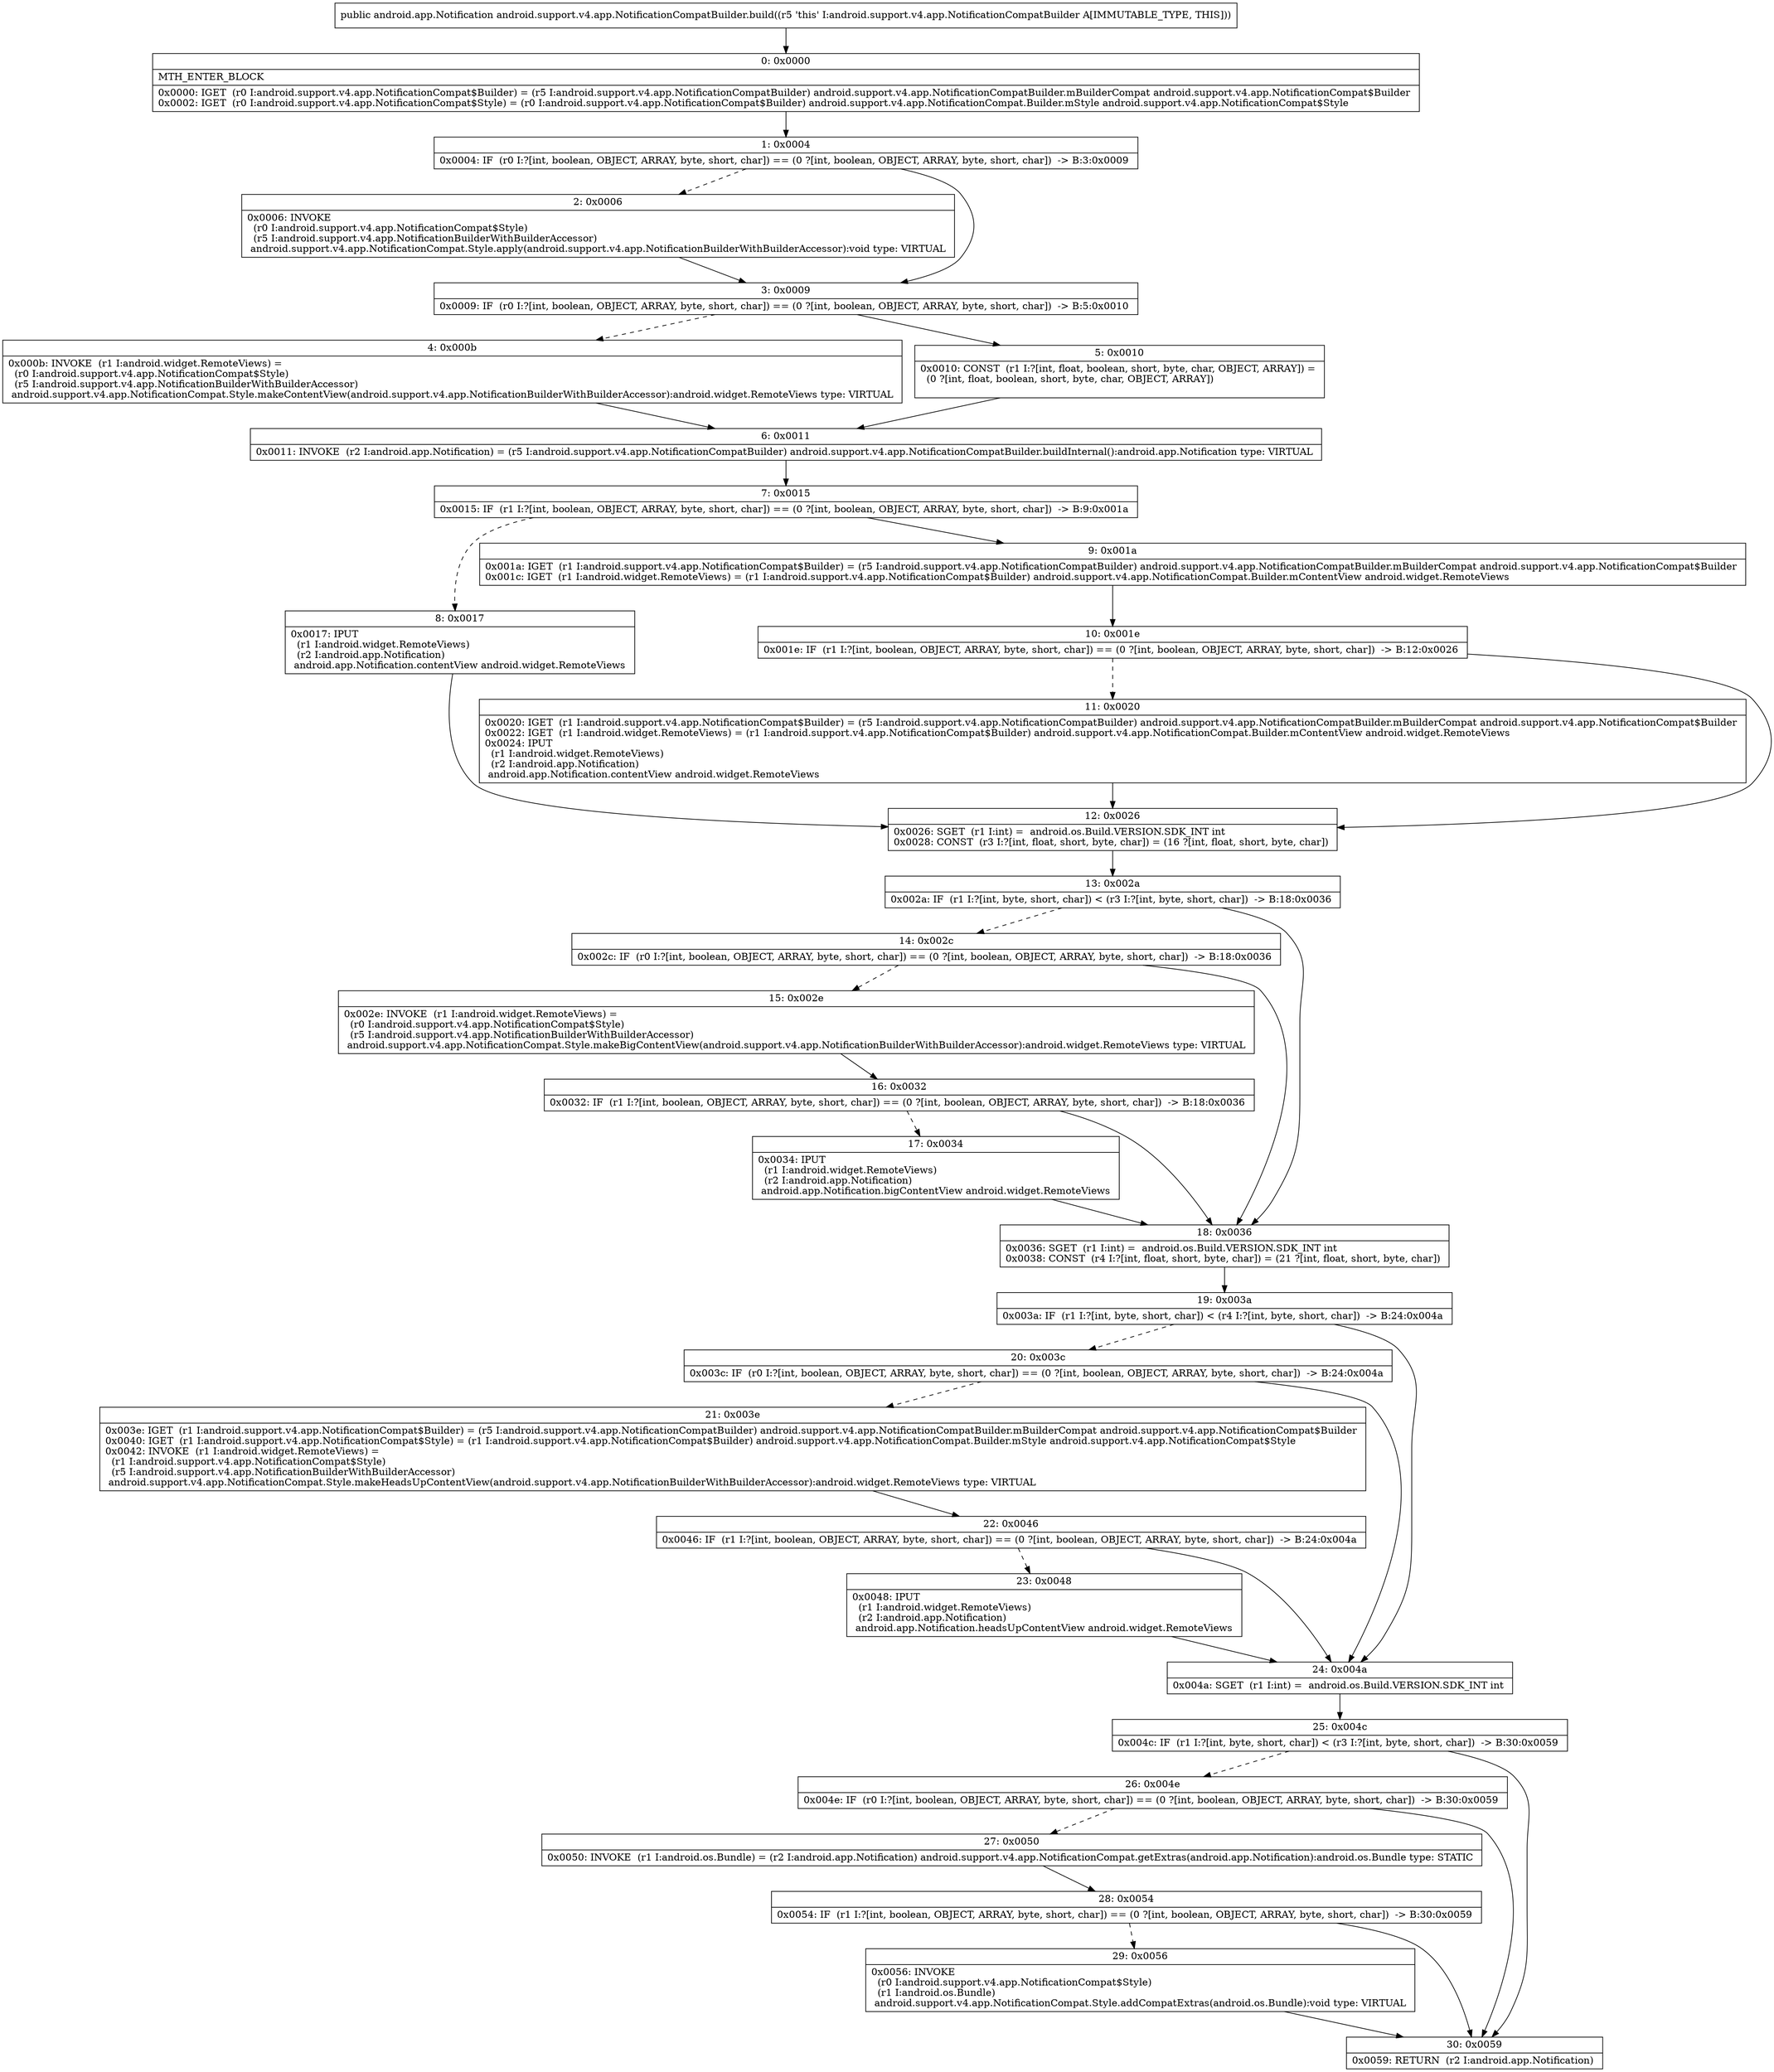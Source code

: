digraph "CFG forandroid.support.v4.app.NotificationCompatBuilder.build()Landroid\/app\/Notification;" {
Node_0 [shape=record,label="{0\:\ 0x0000|MTH_ENTER_BLOCK\l|0x0000: IGET  (r0 I:android.support.v4.app.NotificationCompat$Builder) = (r5 I:android.support.v4.app.NotificationCompatBuilder) android.support.v4.app.NotificationCompatBuilder.mBuilderCompat android.support.v4.app.NotificationCompat$Builder \l0x0002: IGET  (r0 I:android.support.v4.app.NotificationCompat$Style) = (r0 I:android.support.v4.app.NotificationCompat$Builder) android.support.v4.app.NotificationCompat.Builder.mStyle android.support.v4.app.NotificationCompat$Style \l}"];
Node_1 [shape=record,label="{1\:\ 0x0004|0x0004: IF  (r0 I:?[int, boolean, OBJECT, ARRAY, byte, short, char]) == (0 ?[int, boolean, OBJECT, ARRAY, byte, short, char])  \-\> B:3:0x0009 \l}"];
Node_2 [shape=record,label="{2\:\ 0x0006|0x0006: INVOKE  \l  (r0 I:android.support.v4.app.NotificationCompat$Style)\l  (r5 I:android.support.v4.app.NotificationBuilderWithBuilderAccessor)\l android.support.v4.app.NotificationCompat.Style.apply(android.support.v4.app.NotificationBuilderWithBuilderAccessor):void type: VIRTUAL \l}"];
Node_3 [shape=record,label="{3\:\ 0x0009|0x0009: IF  (r0 I:?[int, boolean, OBJECT, ARRAY, byte, short, char]) == (0 ?[int, boolean, OBJECT, ARRAY, byte, short, char])  \-\> B:5:0x0010 \l}"];
Node_4 [shape=record,label="{4\:\ 0x000b|0x000b: INVOKE  (r1 I:android.widget.RemoteViews) = \l  (r0 I:android.support.v4.app.NotificationCompat$Style)\l  (r5 I:android.support.v4.app.NotificationBuilderWithBuilderAccessor)\l android.support.v4.app.NotificationCompat.Style.makeContentView(android.support.v4.app.NotificationBuilderWithBuilderAccessor):android.widget.RemoteViews type: VIRTUAL \l}"];
Node_5 [shape=record,label="{5\:\ 0x0010|0x0010: CONST  (r1 I:?[int, float, boolean, short, byte, char, OBJECT, ARRAY]) = \l  (0 ?[int, float, boolean, short, byte, char, OBJECT, ARRAY])\l \l}"];
Node_6 [shape=record,label="{6\:\ 0x0011|0x0011: INVOKE  (r2 I:android.app.Notification) = (r5 I:android.support.v4.app.NotificationCompatBuilder) android.support.v4.app.NotificationCompatBuilder.buildInternal():android.app.Notification type: VIRTUAL \l}"];
Node_7 [shape=record,label="{7\:\ 0x0015|0x0015: IF  (r1 I:?[int, boolean, OBJECT, ARRAY, byte, short, char]) == (0 ?[int, boolean, OBJECT, ARRAY, byte, short, char])  \-\> B:9:0x001a \l}"];
Node_8 [shape=record,label="{8\:\ 0x0017|0x0017: IPUT  \l  (r1 I:android.widget.RemoteViews)\l  (r2 I:android.app.Notification)\l android.app.Notification.contentView android.widget.RemoteViews \l}"];
Node_9 [shape=record,label="{9\:\ 0x001a|0x001a: IGET  (r1 I:android.support.v4.app.NotificationCompat$Builder) = (r5 I:android.support.v4.app.NotificationCompatBuilder) android.support.v4.app.NotificationCompatBuilder.mBuilderCompat android.support.v4.app.NotificationCompat$Builder \l0x001c: IGET  (r1 I:android.widget.RemoteViews) = (r1 I:android.support.v4.app.NotificationCompat$Builder) android.support.v4.app.NotificationCompat.Builder.mContentView android.widget.RemoteViews \l}"];
Node_10 [shape=record,label="{10\:\ 0x001e|0x001e: IF  (r1 I:?[int, boolean, OBJECT, ARRAY, byte, short, char]) == (0 ?[int, boolean, OBJECT, ARRAY, byte, short, char])  \-\> B:12:0x0026 \l}"];
Node_11 [shape=record,label="{11\:\ 0x0020|0x0020: IGET  (r1 I:android.support.v4.app.NotificationCompat$Builder) = (r5 I:android.support.v4.app.NotificationCompatBuilder) android.support.v4.app.NotificationCompatBuilder.mBuilderCompat android.support.v4.app.NotificationCompat$Builder \l0x0022: IGET  (r1 I:android.widget.RemoteViews) = (r1 I:android.support.v4.app.NotificationCompat$Builder) android.support.v4.app.NotificationCompat.Builder.mContentView android.widget.RemoteViews \l0x0024: IPUT  \l  (r1 I:android.widget.RemoteViews)\l  (r2 I:android.app.Notification)\l android.app.Notification.contentView android.widget.RemoteViews \l}"];
Node_12 [shape=record,label="{12\:\ 0x0026|0x0026: SGET  (r1 I:int) =  android.os.Build.VERSION.SDK_INT int \l0x0028: CONST  (r3 I:?[int, float, short, byte, char]) = (16 ?[int, float, short, byte, char]) \l}"];
Node_13 [shape=record,label="{13\:\ 0x002a|0x002a: IF  (r1 I:?[int, byte, short, char]) \< (r3 I:?[int, byte, short, char])  \-\> B:18:0x0036 \l}"];
Node_14 [shape=record,label="{14\:\ 0x002c|0x002c: IF  (r0 I:?[int, boolean, OBJECT, ARRAY, byte, short, char]) == (0 ?[int, boolean, OBJECT, ARRAY, byte, short, char])  \-\> B:18:0x0036 \l}"];
Node_15 [shape=record,label="{15\:\ 0x002e|0x002e: INVOKE  (r1 I:android.widget.RemoteViews) = \l  (r0 I:android.support.v4.app.NotificationCompat$Style)\l  (r5 I:android.support.v4.app.NotificationBuilderWithBuilderAccessor)\l android.support.v4.app.NotificationCompat.Style.makeBigContentView(android.support.v4.app.NotificationBuilderWithBuilderAccessor):android.widget.RemoteViews type: VIRTUAL \l}"];
Node_16 [shape=record,label="{16\:\ 0x0032|0x0032: IF  (r1 I:?[int, boolean, OBJECT, ARRAY, byte, short, char]) == (0 ?[int, boolean, OBJECT, ARRAY, byte, short, char])  \-\> B:18:0x0036 \l}"];
Node_17 [shape=record,label="{17\:\ 0x0034|0x0034: IPUT  \l  (r1 I:android.widget.RemoteViews)\l  (r2 I:android.app.Notification)\l android.app.Notification.bigContentView android.widget.RemoteViews \l}"];
Node_18 [shape=record,label="{18\:\ 0x0036|0x0036: SGET  (r1 I:int) =  android.os.Build.VERSION.SDK_INT int \l0x0038: CONST  (r4 I:?[int, float, short, byte, char]) = (21 ?[int, float, short, byte, char]) \l}"];
Node_19 [shape=record,label="{19\:\ 0x003a|0x003a: IF  (r1 I:?[int, byte, short, char]) \< (r4 I:?[int, byte, short, char])  \-\> B:24:0x004a \l}"];
Node_20 [shape=record,label="{20\:\ 0x003c|0x003c: IF  (r0 I:?[int, boolean, OBJECT, ARRAY, byte, short, char]) == (0 ?[int, boolean, OBJECT, ARRAY, byte, short, char])  \-\> B:24:0x004a \l}"];
Node_21 [shape=record,label="{21\:\ 0x003e|0x003e: IGET  (r1 I:android.support.v4.app.NotificationCompat$Builder) = (r5 I:android.support.v4.app.NotificationCompatBuilder) android.support.v4.app.NotificationCompatBuilder.mBuilderCompat android.support.v4.app.NotificationCompat$Builder \l0x0040: IGET  (r1 I:android.support.v4.app.NotificationCompat$Style) = (r1 I:android.support.v4.app.NotificationCompat$Builder) android.support.v4.app.NotificationCompat.Builder.mStyle android.support.v4.app.NotificationCompat$Style \l0x0042: INVOKE  (r1 I:android.widget.RemoteViews) = \l  (r1 I:android.support.v4.app.NotificationCompat$Style)\l  (r5 I:android.support.v4.app.NotificationBuilderWithBuilderAccessor)\l android.support.v4.app.NotificationCompat.Style.makeHeadsUpContentView(android.support.v4.app.NotificationBuilderWithBuilderAccessor):android.widget.RemoteViews type: VIRTUAL \l}"];
Node_22 [shape=record,label="{22\:\ 0x0046|0x0046: IF  (r1 I:?[int, boolean, OBJECT, ARRAY, byte, short, char]) == (0 ?[int, boolean, OBJECT, ARRAY, byte, short, char])  \-\> B:24:0x004a \l}"];
Node_23 [shape=record,label="{23\:\ 0x0048|0x0048: IPUT  \l  (r1 I:android.widget.RemoteViews)\l  (r2 I:android.app.Notification)\l android.app.Notification.headsUpContentView android.widget.RemoteViews \l}"];
Node_24 [shape=record,label="{24\:\ 0x004a|0x004a: SGET  (r1 I:int) =  android.os.Build.VERSION.SDK_INT int \l}"];
Node_25 [shape=record,label="{25\:\ 0x004c|0x004c: IF  (r1 I:?[int, byte, short, char]) \< (r3 I:?[int, byte, short, char])  \-\> B:30:0x0059 \l}"];
Node_26 [shape=record,label="{26\:\ 0x004e|0x004e: IF  (r0 I:?[int, boolean, OBJECT, ARRAY, byte, short, char]) == (0 ?[int, boolean, OBJECT, ARRAY, byte, short, char])  \-\> B:30:0x0059 \l}"];
Node_27 [shape=record,label="{27\:\ 0x0050|0x0050: INVOKE  (r1 I:android.os.Bundle) = (r2 I:android.app.Notification) android.support.v4.app.NotificationCompat.getExtras(android.app.Notification):android.os.Bundle type: STATIC \l}"];
Node_28 [shape=record,label="{28\:\ 0x0054|0x0054: IF  (r1 I:?[int, boolean, OBJECT, ARRAY, byte, short, char]) == (0 ?[int, boolean, OBJECT, ARRAY, byte, short, char])  \-\> B:30:0x0059 \l}"];
Node_29 [shape=record,label="{29\:\ 0x0056|0x0056: INVOKE  \l  (r0 I:android.support.v4.app.NotificationCompat$Style)\l  (r1 I:android.os.Bundle)\l android.support.v4.app.NotificationCompat.Style.addCompatExtras(android.os.Bundle):void type: VIRTUAL \l}"];
Node_30 [shape=record,label="{30\:\ 0x0059|0x0059: RETURN  (r2 I:android.app.Notification) \l}"];
MethodNode[shape=record,label="{public android.app.Notification android.support.v4.app.NotificationCompatBuilder.build((r5 'this' I:android.support.v4.app.NotificationCompatBuilder A[IMMUTABLE_TYPE, THIS])) }"];
MethodNode -> Node_0;
Node_0 -> Node_1;
Node_1 -> Node_2[style=dashed];
Node_1 -> Node_3;
Node_2 -> Node_3;
Node_3 -> Node_4[style=dashed];
Node_3 -> Node_5;
Node_4 -> Node_6;
Node_5 -> Node_6;
Node_6 -> Node_7;
Node_7 -> Node_8[style=dashed];
Node_7 -> Node_9;
Node_8 -> Node_12;
Node_9 -> Node_10;
Node_10 -> Node_11[style=dashed];
Node_10 -> Node_12;
Node_11 -> Node_12;
Node_12 -> Node_13;
Node_13 -> Node_14[style=dashed];
Node_13 -> Node_18;
Node_14 -> Node_15[style=dashed];
Node_14 -> Node_18;
Node_15 -> Node_16;
Node_16 -> Node_17[style=dashed];
Node_16 -> Node_18;
Node_17 -> Node_18;
Node_18 -> Node_19;
Node_19 -> Node_20[style=dashed];
Node_19 -> Node_24;
Node_20 -> Node_21[style=dashed];
Node_20 -> Node_24;
Node_21 -> Node_22;
Node_22 -> Node_23[style=dashed];
Node_22 -> Node_24;
Node_23 -> Node_24;
Node_24 -> Node_25;
Node_25 -> Node_26[style=dashed];
Node_25 -> Node_30;
Node_26 -> Node_27[style=dashed];
Node_26 -> Node_30;
Node_27 -> Node_28;
Node_28 -> Node_29[style=dashed];
Node_28 -> Node_30;
Node_29 -> Node_30;
}

